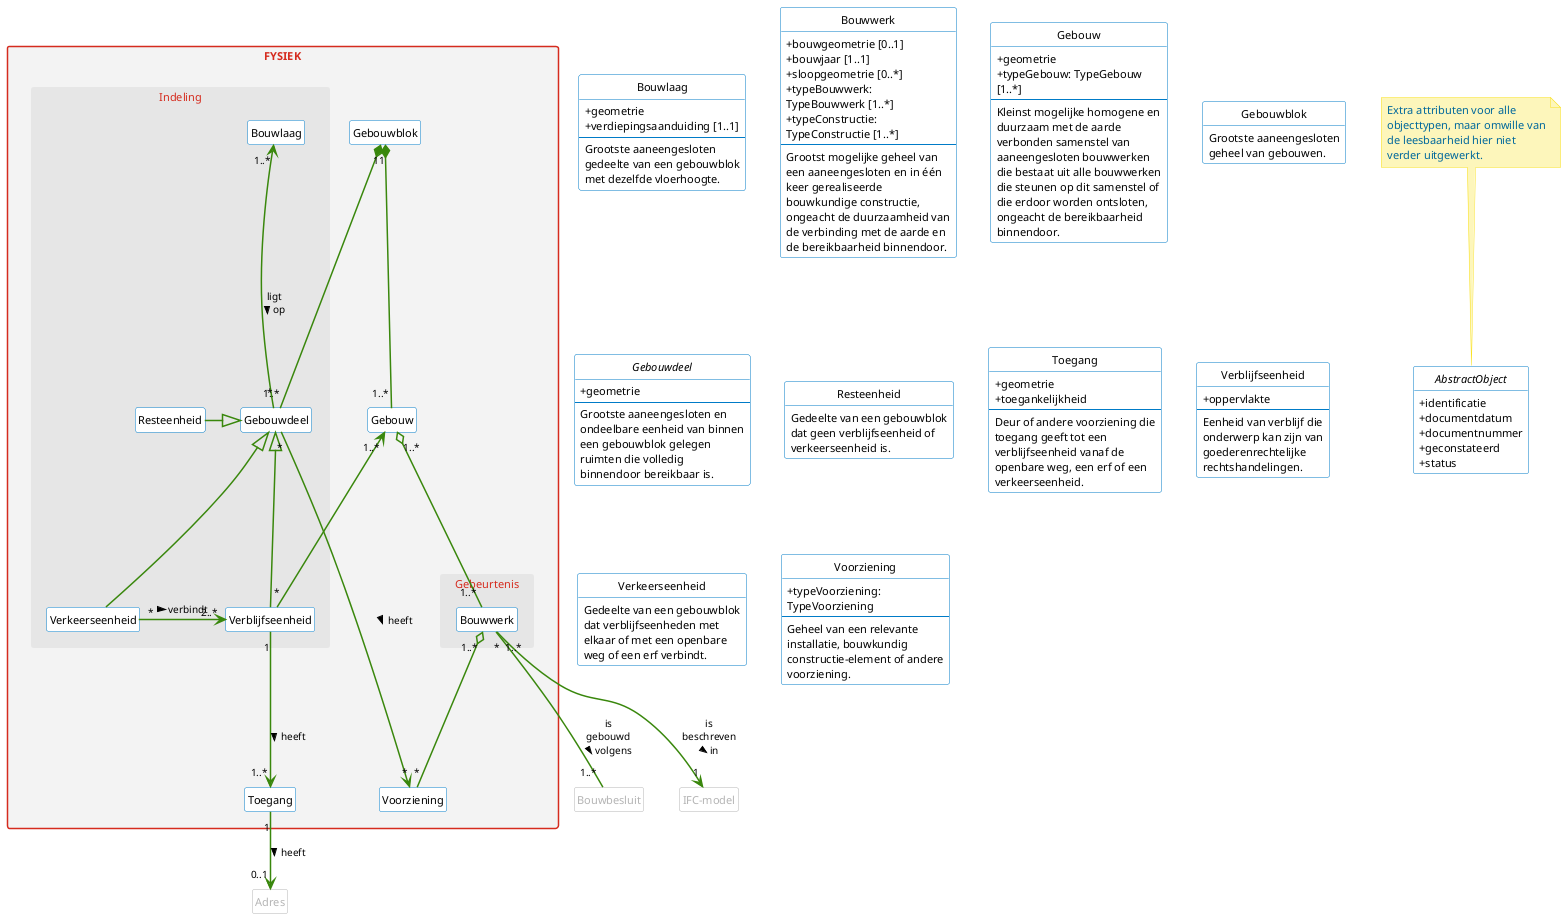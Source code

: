 @startuml

' --------v-v-v-v-v-v-v-v--------
' https://www.rijkshuisstijl.nl/organisatiespecifieke-richtlijnen/ministerie-van-binnenlandse-zaken-en-koninkrijksrelaties/deelidentiteit-kerndepartement-bzk
' https://www.rijkshuisstijl.nl/basiselementen/basiselementen-online/online-kleuren
'
' # Communicatiekleuren
' Het kerndepartement van BZK heeft uit het kleurenpalet van de rijkshuisstijl drie kleuren (elk met tint1 / tint2) gekozen:
' - Rijksoverheid hemelblauw #007bc7 (#b2d7ee/#d9ebf7)
' - Rijksoverheid rood #d52b1e (#f2bfbb/#f9dfdd)
' - Rijksoverheid groen #39870c (#c3dbb6/#e1eddb)
' Het gebruik van deze kleuren in combinatie met veel wit wordt gestimuleerd.
'
' # Tinten voor achtergrondkaders, grafieken en tabellen
' Voor achtergrondkaders, grafieken en tabellen kunnen 7 neutrale grijstinten of tinten van een communicatiekleur in stappen van 20% worden toegepast. Voor tekstachtergrond wordt grijstint1 of communicatiekleur tint2 aanbevolen om aan de contrasteisen voor een goede leesbaarheid te voldoen.
'
' Rijksoverheid grijs 1 #f3f3f3
' Rijksoverheid grijs 2 #e6e6e6
' Rijksoverheid grijs 3 #cccccc
' Rijksoverheid grijs 4 #b4b4b4
' Rijksoverheid grijs 5 #999999
' Rijksoverheid grijs 6 #696969
' Rijksoverheid grijs 7 #535353

' --------^-^-^-^-^-^-^-^--------

skinparam defaultFontColor black
skinparam defaultFontName Lucida Sans
skinparam defaultFontSize 11
skinparam defaultFontStyle normal
skinparam defaultMonospacedFontName Lucida Sans Typewriter
' skinparam defaultTextAlignment left
' skinparam lineType ortho
' skinparam lineType polyline
skinparam shadowing false
skinparam wrapWidth 165

skinparam class {
    ArrowColor #39870c
    ArrowFontSize 10
'     ArrowTextAlignment center
    ArrowThickness 1.5
    AttributeIconSize 0
    BackgroundColor #ffffff
    BorderColor #007bc7
'     StereotypeFontStyle italic
}

skinparam class<<extern>> {
    AttributeFontColor #b4b4b4
    BorderColor #b4b4b4
    FontColor #b4b4b4
    StereotypeFontColor #b4b4b4
}

skinparam note {
    BackgroundColor #fdf6bb
    BorderColor #f9e11e
    FontColor #01689b
}

skinparam package {
    BackgroundColor #f3f3f3
    BorderColor #d52b1e
    FontColor #d52b1e
    FontStyle bold
    Style rectangle
}

skinparam package<< subpackage >> {
    BackgroundColor #e6e6e6
    BorderColor #e6e6e6
    FontStyle normal
}

' hide AbstractObject

hide circle

hide empty members

hide stereotype


' =================================================================================================


package "FYSIEK" {
    package "Gebeurtenis" << subpackage >> {
        class Bouwwerk {
        }
    }
    class Gebouwblok {
    }
'     note left of Gebouwblok : Na een muurdoorbraak kan een verblijfseenheid in meerdere aaneengesloten gebouwen met verschillende typeGebouw zijn gelegen.
    class Gebouw {
    }
'     note top of Gebouw : Dus bovengrondse delen die uitsteken horen bij het gebouw waar ze aan vast zitten. Een ondergrondse kelder hoort bij het gebouw waar deze onder ligt en als een tunnel twee kantoortorens verbindt, dan vormen die samen met de tunnel één gebouw.
    class Toegang {
    }
    class Voorziening {
    }
    package "Indeling" << subpackage >> {
        class Bouwlaag {
        }
        class Gebouwdeel {
        }
        class Verblijfseenheid {
        }
        class Verkeerseenheid {
        }
        class Resteenheid {
        }
'         note top of Verblijfseenheid : Als een verblijfsobject uit BAG, maar ongeacht functionele zelfstandigheid, altijd binnendoor bereikbaar, zonder gebruiksdoel en zonder eis van voorzieningen.
    }
}

' ABSTRACT
' AbstractObject <|-- Bouwwerk
' AbstractObject <|-- Gebouwblok
' AbstractObject <|-- Gebouw
' AbstractObject <|-- Voorziening
' AbstractObject <|-- Bouwlaag
' AbstractObject <|-- Gebouwdeel
' AbstractObject <|-- Toegang

' FYSIEK
Bouwwerk "1..*" o-- "*" Voorziening
Gebouw "1..*" o-- "1..*" Bouwwerk
Gebouwblok "1" *-- "1..*" Gebouw
Gebouwblok "1" *-- "1..*" Gebouwdeel
Gebouwdeel <|-- Verblijfseenheid
Gebouwdeel <|-- Verkeerseenheid
Gebouwdeel <|-left- Resteenheid
Verkeerseenheid "*" -> "2..*" Verblijfseenheid : verbindt  >
Gebouwdeel "*" -up-> "1..*" Bouwlaag : ligt\nop  >
Gebouwdeel "*" --> "*" Voorziening : heeft >
Verblijfseenheid "*" -up-> "1..*" Gebouw
Verblijfseenheid "1" --> "1..*" Toegang : heeft >
' Bouwlaag "*" --> "*" Voorziening : heeft >
' Gebouw "1" *-- "1..*" Bouwlaag

' EXTERN
Bouwwerk "*" -down- "1..*" Bouwbesluit : is\ngebouwd\nvolgens >
Bouwwerk "1..*" -down-> "1" "IFC-model" : is\nbeschreven\nin >
Toegang "1" --> "0..1" Adres : heeft >

abstract class AbstractObject << Objecttype >> {
    + identificatie
    + documentdatum
    + documentnummer
    + geconstateerd
    + status
'     --
}

note top of AbstractObject : Extra attributen voor alle objecttypen, maar omwille van de leesbaarheid hier niet verder uitgewerkt.

class Adres << extern >> {
}

class Bouwbesluit << extern >> {
}

class Bouwlaag << Objecttype >> << vrijwillig >> {
    + geometrie
    + verdiepingsaanduiding [1..1]
    --
    Grootste aaneengesloten gedeelte van een gebouwblok met dezelfde vloerhoogte.
}

class Bouwwerk << Objecttype >> {
'     ..//verplicht//..
    + bouwgeometrie [0..1]
    + bouwjaar [1..1]
'     + opleverdatum [1..1]
    + sloopgeometrie [0..*]
    + typeBouwwerk: TypeBouwwerk [1..*]
    + typeConstructie: TypeConstructie [1..*]
'     + vigerendBouwbesluit [1..1]
'     ..//vrijwillig//..
    --
    Grootst mogelijke geheel van een aaneengesloten en in één keer gerealiseerde bouwkundige constructie, ongeacht de duurzaamheid van de verbinding met de aarde en de bereikbaarheid binnendoor.
}

class Gebouw << Objecttype >> {
    + geometrie
    + typeGebouw: TypeGebouw [1..*]
    --
    Kleinst mogelijke homogene en duurzaam met de aarde verbonden samenstel van aaneengesloten bouwwerken die bestaat uit alle bouwwerken die steunen op dit samenstel of die erdoor worden ontsloten, ongeacht de bereikbaarheid binnendoor.
}

class Gebouwblok << Objecttype >> {
    Grootste aaneengesloten geheel van gebouwen.
}

abstract class Gebouwdeel << Objecttype >> {
    + geometrie
    --
    Grootste aaneengesloten en ondeelbare eenheid van binnen een gebouwblok gelegen ruimten die volledig binnendoor bereikbaar is.
}

class "IFC-model" << extern >> {
'     https://hetnationaalbimplatform.nl/upload/documents/RVB_BIM_Norm_v1.1.pdf
}

class Resteenheid << Objecttype >> {
'     --
    Gedeelte van een gebouwblok dat geen verblijfseenheid of verkeerseenheid is.
}

class Toegang << Objecttype >> {
    + geometrie
    + toegankelijkheid
    --
    Deur of andere voorziening die toegang geeft tot een verblijfseenheid vanaf de openbare weg, een erf of een verkeerseenheid.
}

class Verblijfseenheid << Objecttype >> {
    + oppervlakte
    --
'     Bouwkundig-constructief zelfstandige eenheid van verblijf die onderwerp kan zijn van goederenrechtelijke rechtshandelingen.
    Eenheid van verblijf die onderwerp kan zijn van goederenrechtelijke rechtshandelingen.
}

class Verkeerseenheid << Objecttype >> {
'     --
    Gedeelte van een gebouwblok dat verblijfseenheden met elkaar of met een openbare weg of een erf verbindt.
' Eenheid van verkeer die meerdere verblijfseenheden verbindt.
' die bereikbaar is vanaf een openbare weg of een erf.
}

class Voorziening << Objecttype >> {
'     + geometrie
    + typeVoorziening: TypeVoorziening
    --
    Geheel van een relevante installatie, bouwkundig constructie-element of andere voorziening.
}

@enduml
